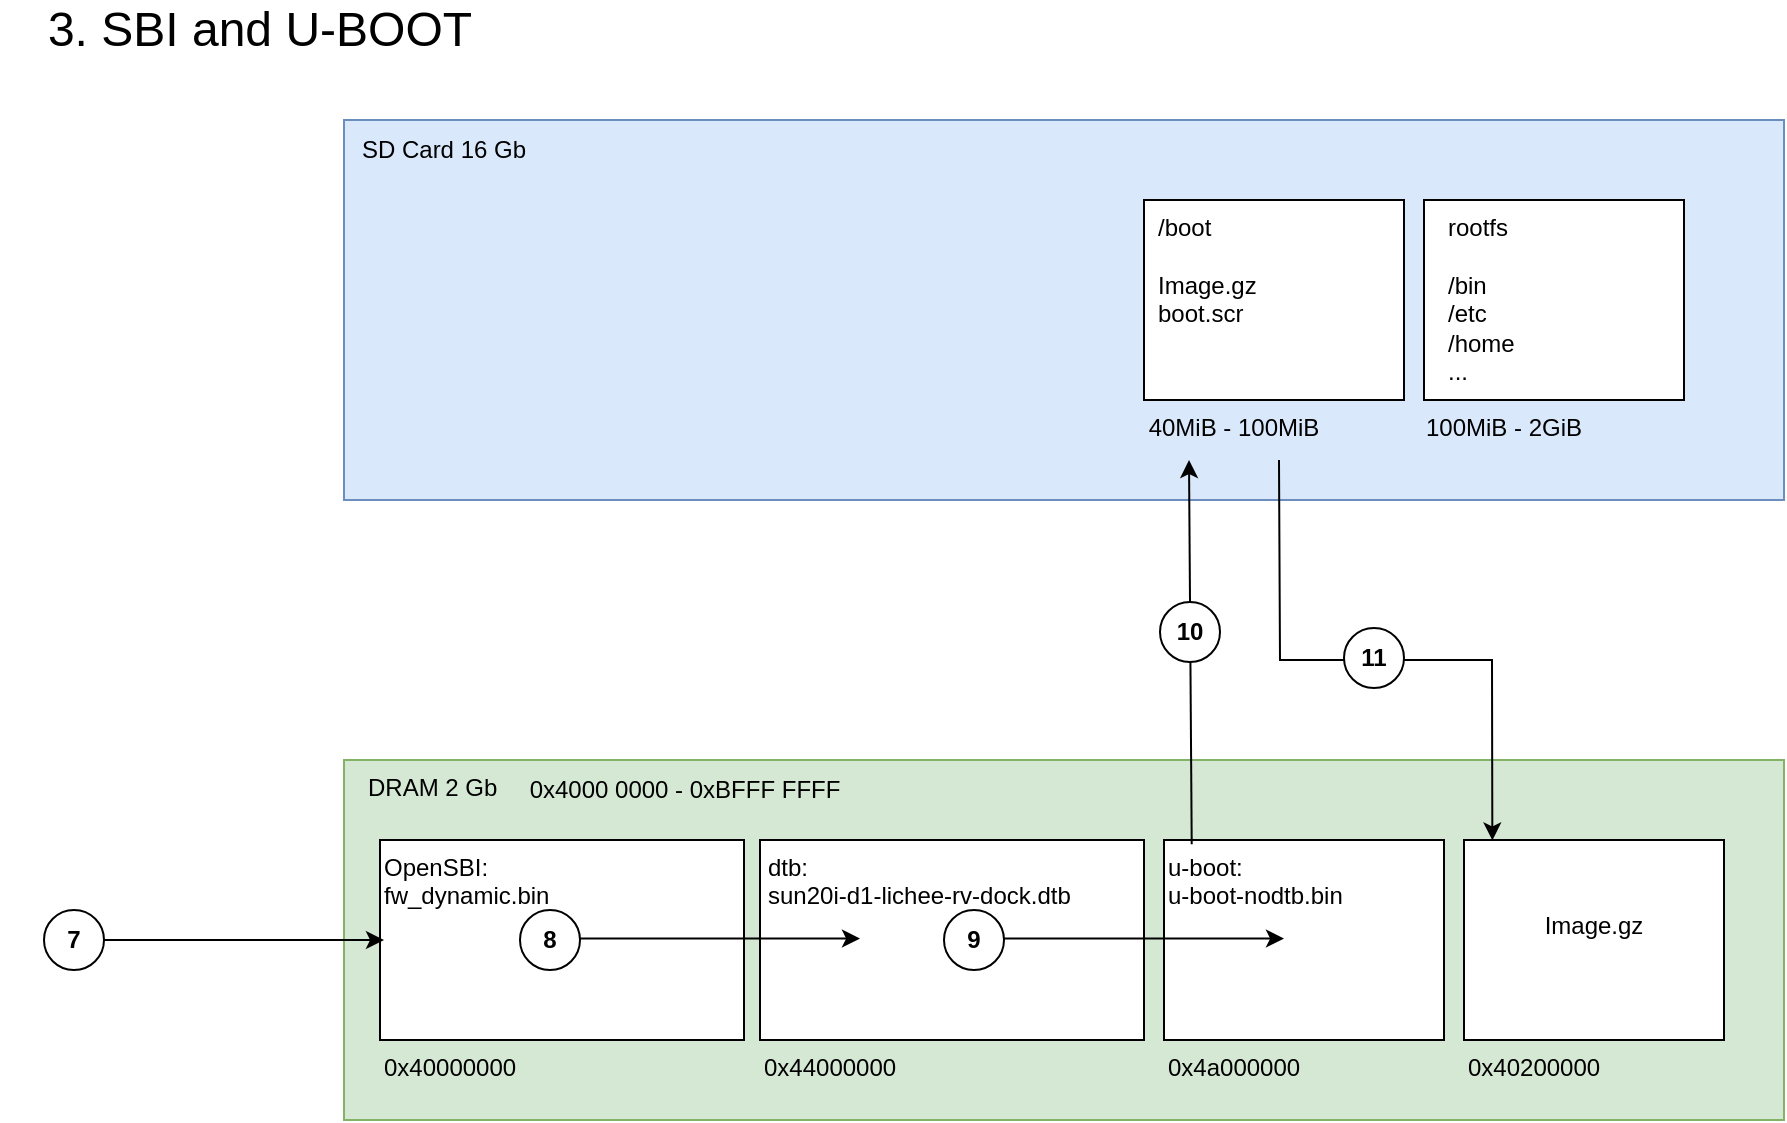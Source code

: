 <mxfile version="24.7.8">
  <diagram name="Page-1" id="-c6Ry725GxhYZqOuj7hc">
    <mxGraphModel dx="1985" dy="1298" grid="1" gridSize="10" guides="1" tooltips="1" connect="1" arrows="1" fold="1" page="1" pageScale="1" pageWidth="850" pageHeight="1100" math="0" shadow="0">
      <root>
        <mxCell id="0" />
        <mxCell id="1" parent="0" />
        <mxCell id="g0l_ifj-5Xz2NjAmxus5-114" value="" style="rounded=0;whiteSpace=wrap;html=1;connectable=0;fillColor=#d5e8d4;strokeColor=#82b366;labelBackgroundColor=none;" parent="1" vertex="1">
          <mxGeometry x="520" y="1420" width="720" height="180" as="geometry" />
        </mxCell>
        <mxCell id="g0l_ifj-5Xz2NjAmxus5-115" value="0x4000 0000 - 0xBFFF FFFF" style="text;html=1;align=center;verticalAlign=middle;resizable=0;points=[];autosize=1;strokeColor=none;fillColor=none;connectable=0;labelBackgroundColor=none;" parent="1" vertex="1">
          <mxGeometry x="600" y="1420" width="180" height="30" as="geometry" />
        </mxCell>
        <mxCell id="g0l_ifj-5Xz2NjAmxus5-117" value="" style="rounded=0;whiteSpace=wrap;html=1;connectable=0;fillColor=#dae8fc;strokeColor=#6c8ebf;labelBackgroundColor=none;" parent="1" vertex="1">
          <mxGeometry x="520" y="1100" width="720" height="190" as="geometry" />
        </mxCell>
        <mxCell id="g0l_ifj-5Xz2NjAmxus5-120" value="&lt;br&gt;&lt;div style=&quot;forced-color-adjust: none; color: rgb(0, 0, 0); font-family: Helvetica; font-size: 12px; font-style: normal; font-variant-ligatures: normal; font-variant-caps: normal; font-weight: 400; letter-spacing: normal; orphans: 2; text-align: center; text-indent: 0px; text-transform: none; widows: 2; word-spacing: 0px; -webkit-text-stroke-width: 0px; white-space: normal; text-decoration-thickness: initial; text-decoration-style: initial; text-decoration-color: initial;&quot;&gt;SD Card 16 Gb&lt;/div&gt;&lt;div&gt;&lt;br&gt;&lt;/div&gt;" style="text;html=1;align=center;verticalAlign=middle;whiteSpace=wrap;rounded=0;connectable=0;labelBackgroundColor=none;" parent="1" vertex="1">
          <mxGeometry x="520" y="1100" width="100" height="30" as="geometry" />
        </mxCell>
        <mxCell id="g0l_ifj-5Xz2NjAmxus5-123" value="&lt;div style=&quot;forced-color-adjust: none; color: rgb(0, 0, 0); font-family: Helvetica; font-size: 12px; font-style: normal; font-variant-ligatures: normal; font-variant-caps: normal; font-weight: 400; letter-spacing: normal; orphans: 2; text-align: center; text-indent: 0px; text-transform: none; widows: 2; word-spacing: 0px; -webkit-text-stroke-width: 0px; white-space: normal; text-decoration-thickness: initial; text-decoration-style: initial; text-decoration-color: initial;&quot;&gt;DRAM 2 Gb&lt;/div&gt;" style="text;whiteSpace=wrap;html=1;labelBackgroundColor=none;" parent="1" vertex="1">
          <mxGeometry x="530" y="1420" width="70" height="30" as="geometry" />
        </mxCell>
        <mxCell id="g0l_ifj-5Xz2NjAmxus5-124" value="100MiB - 2GiB" style="text;whiteSpace=wrap;align=center;labelBackgroundColor=none;" parent="1" vertex="1">
          <mxGeometry x="1050" y="1240" width="100" height="30" as="geometry" />
        </mxCell>
        <mxCell id="g0l_ifj-5Xz2NjAmxus5-125" value="&lt;div&gt;&lt;span style=&quot;forced-color-adjust: none; color: rgb(0, 0, 0); font-family: Helvetica; font-size: 12px; font-style: normal; font-variant-ligatures: normal; font-variant-caps: normal; font-weight: 400; letter-spacing: normal; orphans: 2; text-indent: 0px; text-transform: none; widows: 2; word-spacing: 0px; -webkit-text-stroke-width: 0px; white-space: normal; text-decoration-thickness: initial; text-decoration-style: initial; text-decoration-color: initial; float: none; display: inline !important;&quot;&gt;40MiB - 100MiB&lt;/span&gt;&lt;br style=&quot;forced-color-adjust: none; color: rgb(0, 0, 0); font-family: Helvetica; font-size: 12px; font-style: normal; font-variant-ligatures: normal; font-variant-caps: normal; font-weight: 400; letter-spacing: normal; orphans: 2; text-indent: 0px; text-transform: none; widows: 2; word-spacing: 0px; -webkit-text-stroke-width: 0px; white-space: normal; text-decoration-thickness: initial; text-decoration-style: initial; text-decoration-color: initial;&quot;&gt;&lt;/div&gt;" style="text;whiteSpace=wrap;html=1;align=center;labelBackgroundColor=none;" parent="1" vertex="1">
          <mxGeometry x="920" y="1240" width="90" height="30" as="geometry" />
        </mxCell>
        <mxCell id="g0l_ifj-5Xz2NjAmxus5-126" value="&lt;div&gt;&lt;br&gt;&lt;/div&gt;" style="rounded=0;whiteSpace=wrap;html=1;labelBackgroundColor=none;" parent="1" vertex="1">
          <mxGeometry x="920" y="1140" width="130" height="100" as="geometry" />
        </mxCell>
        <mxCell id="g0l_ifj-5Xz2NjAmxus5-127" value="" style="rounded=0;whiteSpace=wrap;html=1;labelBackgroundColor=none;" parent="1" vertex="1">
          <mxGeometry x="1060" y="1140" width="130" height="100" as="geometry" />
        </mxCell>
        <UserObject label="&lt;span style=&quot;color: rgb(0, 0, 0); font-family: Helvetica; font-size: 12px; font-style: normal; font-variant-ligatures: normal; font-variant-caps: normal; font-weight: 400; letter-spacing: normal; orphans: 2; text-indent: 0px; text-transform: none; widows: 2; word-spacing: 0px; -webkit-text-stroke-width: 0px; white-space: normal; text-decoration-thickness: initial; text-decoration-style: initial; text-decoration-color: initial; float: none; display: inline !important;&quot;&gt;/boot&lt;/span&gt;&lt;div&gt;&lt;span style=&quot;color: rgb(0, 0, 0); font-family: Helvetica; font-size: 12px; font-style: normal; font-variant-ligatures: normal; font-variant-caps: normal; font-weight: 400; letter-spacing: normal; orphans: 2; text-indent: 0px; text-transform: none; widows: 2; word-spacing: 0px; -webkit-text-stroke-width: 0px; white-space: normal; text-decoration-thickness: initial; text-decoration-style: initial; text-decoration-color: initial; float: none; display: inline !important;&quot;&gt;&lt;br&gt;&lt;/span&gt;&lt;/div&gt;&lt;div&gt;&lt;span style=&quot;color: rgb(0, 0, 0); font-family: Helvetica; font-size: 12px; font-style: normal; font-variant-ligatures: normal; font-variant-caps: normal; font-weight: 400; letter-spacing: normal; orphans: 2; text-indent: 0px; text-transform: none; widows: 2; word-spacing: 0px; -webkit-text-stroke-width: 0px; white-space: normal; text-decoration-thickness: initial; text-decoration-style: initial; text-decoration-color: initial; float: none; display: inline !important;&quot;&gt;Image.gz&lt;/span&gt;&lt;div style=&quot;forced-color-adjust: none; color: rgb(0, 0, 0); font-family: Helvetica; font-size: 12px; font-style: normal; font-variant-ligatures: normal; font-variant-caps: normal; font-weight: 400; letter-spacing: normal; orphans: 2; text-indent: 0px; text-transform: none; widows: 2; word-spacing: 0px; -webkit-text-stroke-width: 0px; white-space: normal; text-decoration-thickness: initial; text-decoration-style: initial; text-decoration-color: initial;&quot;&gt;boot.scr&lt;/div&gt;&lt;/div&gt;" id="g0l_ifj-5Xz2NjAmxus5-131">
          <mxCell style="text;whiteSpace=wrap;html=1;align=left;labelBackgroundColor=none;" parent="1" vertex="1">
            <mxGeometry x="925" y="1140" width="80" height="70" as="geometry" />
          </mxCell>
        </UserObject>
        <mxCell id="g0l_ifj-5Xz2NjAmxus5-132" value="rootfs&lt;br class=&quot;Apple-interchange-newline&quot;&gt;&lt;span style=&quot;color: rgb(0, 0, 0); font-family: Helvetica; font-size: 12px; font-style: normal; font-variant-ligatures: normal; font-variant-caps: normal; font-weight: 400; letter-spacing: normal; orphans: 2; text-indent: 0px; text-transform: none; widows: 2; word-spacing: 0px; -webkit-text-stroke-width: 0px; white-space: normal; text-decoration-thickness: initial; text-decoration-style: initial; text-decoration-color: initial; float: none; display: inline !important;&quot;&gt;&lt;br&gt;&lt;/span&gt;&lt;div&gt;&lt;span style=&quot;color: rgb(0, 0, 0); font-family: Helvetica; font-size: 12px; font-style: normal; font-variant-ligatures: normal; font-variant-caps: normal; font-weight: 400; letter-spacing: normal; orphans: 2; text-indent: 0px; text-transform: none; widows: 2; word-spacing: 0px; -webkit-text-stroke-width: 0px; white-space: normal; text-decoration-thickness: initial; text-decoration-style: initial; text-decoration-color: initial; float: none; display: inline !important;&quot;&gt;/bin&lt;/span&gt;&lt;div style=&quot;forced-color-adjust: none; color: rgb(0, 0, 0); font-family: Helvetica; font-size: 12px; font-style: normal; font-variant-ligatures: normal; font-variant-caps: normal; font-weight: 400; letter-spacing: normal; orphans: 2; text-indent: 0px; text-transform: none; widows: 2; word-spacing: 0px; -webkit-text-stroke-width: 0px; white-space: normal; text-decoration-thickness: initial; text-decoration-style: initial; text-decoration-color: initial;&quot;&gt;/etc&lt;/div&gt;&lt;div style=&quot;forced-color-adjust: none; color: rgb(0, 0, 0); font-family: Helvetica; font-size: 12px; font-style: normal; font-variant-ligatures: normal; font-variant-caps: normal; font-weight: 400; letter-spacing: normal; orphans: 2; text-indent: 0px; text-transform: none; widows: 2; word-spacing: 0px; -webkit-text-stroke-width: 0px; white-space: normal; text-decoration-thickness: initial; text-decoration-style: initial; text-decoration-color: initial;&quot;&gt;/home&lt;/div&gt;&lt;div style=&quot;forced-color-adjust: none; color: rgb(0, 0, 0); font-family: Helvetica; font-size: 12px; font-style: normal; font-variant-ligatures: normal; font-variant-caps: normal; font-weight: 400; letter-spacing: normal; orphans: 2; text-indent: 0px; text-transform: none; widows: 2; word-spacing: 0px; -webkit-text-stroke-width: 0px; white-space: normal; text-decoration-thickness: initial; text-decoration-style: initial; text-decoration-color: initial;&quot;&gt;...&lt;/div&gt;&lt;/div&gt;" style="text;whiteSpace=wrap;html=1;align=left;labelBackgroundColor=none;" parent="1" vertex="1">
          <mxGeometry x="1070" y="1140" width="70" height="100" as="geometry" />
        </mxCell>
        <mxCell id="g0l_ifj-5Xz2NjAmxus5-137" value="3. SBI and U-BOOT" style="text;html=1;align=center;verticalAlign=middle;whiteSpace=wrap;rounded=0;fontSize=24;labelBackgroundColor=none;" parent="1" vertex="1">
          <mxGeometry x="348" y="1040" width="260" height="30" as="geometry" />
        </mxCell>
        <mxCell id="g0l_ifj-5Xz2NjAmxus5-142" value="" style="rounded=0;whiteSpace=wrap;html=1;connectable=0;labelBackgroundColor=none;" parent="1" vertex="1">
          <mxGeometry x="538" y="1460" width="182" height="100" as="geometry" />
        </mxCell>
        <mxCell id="g0l_ifj-5Xz2NjAmxus5-143" value="&lt;span style=&quot;color: rgb(0, 0, 0); font-family: Helvetica; font-size: 12px; font-style: normal; font-variant-ligatures: normal; font-variant-caps: normal; font-weight: 400; letter-spacing: normal; orphans: 2; text-align: center; text-indent: 0px; text-transform: none; widows: 2; word-spacing: 0px; -webkit-text-stroke-width: 0px; white-space: normal; text-decoration-thickness: initial; text-decoration-style: initial; text-decoration-color: initial; float: none; display: inline !important;&quot;&gt;0x40000000&lt;/span&gt;" style="text;whiteSpace=wrap;html=1;labelBackgroundColor=none;" parent="1" vertex="1">
          <mxGeometry x="538" y="1560" width="100" height="30" as="geometry" />
        </mxCell>
        <UserObject label="&lt;div style=&quot;forced-color-adjust: none; color: rgb(0, 0, 0); font-family: Helvetica; font-size: 12px; font-style: normal; font-variant-ligatures: normal; font-variant-caps: normal; font-weight: 400; letter-spacing: normal; orphans: 2; text-align: left; text-indent: 0px; text-transform: none; widows: 2; word-spacing: 0px; -webkit-text-stroke-width: 0px; white-space: normal; text-decoration-thickness: initial; text-decoration-style: initial; text-decoration-color: initial;&quot;&gt;OpenSBI:&amp;nbsp;&lt;/div&gt;&lt;div style=&quot;forced-color-adjust: none; color: rgb(0, 0, 0); font-family: Helvetica; font-size: 12px; font-style: normal; font-variant-ligatures: normal; font-variant-caps: normal; font-weight: 400; letter-spacing: normal; orphans: 2; text-align: left; text-indent: 0px; text-transform: none; widows: 2; word-spacing: 0px; -webkit-text-stroke-width: 0px; white-space: normal; text-decoration-thickness: initial; text-decoration-style: initial; text-decoration-color: initial;&quot;&gt;fw_dynamic.bin&lt;/div&gt;" id="g0l_ifj-5Xz2NjAmxus5-144">
          <mxCell style="text;whiteSpace=wrap;html=1;labelBackgroundColor=none;" parent="1" vertex="1">
            <mxGeometry x="538" y="1460" width="152" height="30" as="geometry" />
          </mxCell>
        </UserObject>
        <mxCell id="g0l_ifj-5Xz2NjAmxus5-145" value="" style="rounded=0;whiteSpace=wrap;html=1;connectable=0;labelBackgroundColor=none;" parent="1" vertex="1">
          <mxGeometry x="728" y="1460" width="192" height="100" as="geometry" />
        </mxCell>
        <UserObject label="&lt;div style=&quot;forced-color-adjust: none; color: rgb(0, 0, 0); font-family: Helvetica; font-size: 12px; font-style: normal; font-variant-ligatures: normal; font-variant-caps: normal; font-weight: 400; letter-spacing: normal; orphans: 2; text-align: left; text-indent: 0px; text-transform: none; widows: 2; word-spacing: 0px; -webkit-text-stroke-width: 0px; white-space: normal; text-decoration-thickness: initial; text-decoration-style: initial; text-decoration-color: initial;&quot;&gt;dtb:&amp;nbsp;&lt;/div&gt;&lt;div style=&quot;forced-color-adjust: none; color: rgb(0, 0, 0); font-family: Helvetica; font-size: 12px; font-style: normal; font-variant-ligatures: normal; font-variant-caps: normal; font-weight: 400; letter-spacing: normal; orphans: 2; text-align: left; text-indent: 0px; text-transform: none; widows: 2; word-spacing: 0px; -webkit-text-stroke-width: 0px; white-space: normal; text-decoration-thickness: initial; text-decoration-style: initial; text-decoration-color: initial;&quot;&gt;sun20i-d1-lichee-rv-dock.dtb&lt;/div&gt;" id="g0l_ifj-5Xz2NjAmxus5-146">
          <mxCell style="text;whiteSpace=wrap;html=1;labelBackgroundColor=none;" parent="1" vertex="1">
            <mxGeometry x="730" y="1460" width="182" height="30" as="geometry" />
          </mxCell>
        </UserObject>
        <mxCell id="g0l_ifj-5Xz2NjAmxus5-147" value="" style="rounded=0;whiteSpace=wrap;html=1;connectable=0;labelBackgroundColor=none;" parent="1" vertex="1">
          <mxGeometry x="930" y="1460" width="140" height="100" as="geometry" />
        </mxCell>
        <UserObject label="&lt;span style=&quot;color: rgb(0, 0, 0); font-family: Helvetica; font-size: 12px; font-style: normal; font-variant-ligatures: normal; font-variant-caps: normal; font-weight: 400; letter-spacing: normal; orphans: 2; text-align: left; text-indent: 0px; text-transform: none; widows: 2; word-spacing: 0px; -webkit-text-stroke-width: 0px; white-space: normal; text-decoration-thickness: initial; text-decoration-style: initial; text-decoration-color: initial; float: none; display: inline !important;&quot;&gt;u-boot:&amp;nbsp;&lt;/span&gt;&lt;div&gt;&lt;span style=&quot;color: rgb(0, 0, 0); font-family: Helvetica; font-size: 12px; font-style: normal; font-variant-ligatures: normal; font-variant-caps: normal; font-weight: 400; letter-spacing: normal; orphans: 2; text-align: left; text-indent: 0px; text-transform: none; widows: 2; word-spacing: 0px; -webkit-text-stroke-width: 0px; white-space: normal; text-decoration-thickness: initial; text-decoration-style: initial; text-decoration-color: initial; float: none; display: inline !important;&quot;&gt;u-boot-nodtb.bin&lt;/span&gt;&lt;/div&gt;" id="g0l_ifj-5Xz2NjAmxus5-148">
          <mxCell style="text;whiteSpace=wrap;html=1;labelBackgroundColor=none;" parent="1" vertex="1">
            <mxGeometry x="930" y="1460" width="140" height="30" as="geometry" />
          </mxCell>
        </UserObject>
        <mxCell id="g0l_ifj-5Xz2NjAmxus5-149" value="&lt;span style=&quot;color: rgb(0, 0, 0); font-family: Helvetica; font-size: 12px; font-style: normal; font-variant-ligatures: normal; font-variant-caps: normal; font-weight: 400; letter-spacing: normal; orphans: 2; text-align: center; text-indent: 0px; text-transform: none; widows: 2; word-spacing: 0px; -webkit-text-stroke-width: 0px; white-space: normal; text-decoration-thickness: initial; text-decoration-style: initial; text-decoration-color: initial; float: none; display: inline !important;&quot;&gt;0x44000000&lt;/span&gt;" style="text;whiteSpace=wrap;html=1;labelBackgroundColor=none;" parent="1" vertex="1">
          <mxGeometry x="728" y="1560" width="100" height="20" as="geometry" />
        </mxCell>
        <mxCell id="g0l_ifj-5Xz2NjAmxus5-150" value="&lt;span style=&quot;color: rgb(0, 0, 0); font-family: Helvetica; font-size: 12px; font-style: normal; font-variant-ligatures: normal; font-variant-caps: normal; font-weight: 400; letter-spacing: normal; orphans: 2; text-align: center; text-indent: 0px; text-transform: none; widows: 2; word-spacing: 0px; -webkit-text-stroke-width: 0px; white-space: normal; text-decoration-thickness: initial; text-decoration-style: initial; text-decoration-color: initial; float: none; display: inline !important;&quot;&gt;0x4a000000&lt;/span&gt;" style="text;whiteSpace=wrap;html=1;labelBackgroundColor=none;" parent="1" vertex="1">
          <mxGeometry x="930" y="1560" width="80" height="30" as="geometry" />
        </mxCell>
        <mxCell id="g0l_ifj-5Xz2NjAmxus5-155" value="" style="endArrow=classic;html=1;rounded=0;labelBackgroundColor=none;" parent="1" edge="1">
          <mxGeometry width="50" height="50" relative="1" as="geometry">
            <mxPoint x="400" y="1510" as="sourcePoint" />
            <mxPoint x="540" y="1510" as="targetPoint" />
          </mxGeometry>
        </mxCell>
        <mxCell id="g0l_ifj-5Xz2NjAmxus5-156" value="7" style="ellipse;whiteSpace=wrap;html=1;aspect=fixed;fontStyle=1;connectable=0;labelBackgroundColor=none;" parent="1" vertex="1">
          <mxGeometry x="370" y="1495" width="30" height="30" as="geometry" />
        </mxCell>
        <mxCell id="g0l_ifj-5Xz2NjAmxus5-157" value="" style="endArrow=classic;html=1;rounded=0;labelBackgroundColor=none;" parent="1" edge="1">
          <mxGeometry width="50" height="50" relative="1" as="geometry">
            <mxPoint x="638" y="1509.29" as="sourcePoint" />
            <mxPoint x="778" y="1509.29" as="targetPoint" />
          </mxGeometry>
        </mxCell>
        <mxCell id="g0l_ifj-5Xz2NjAmxus5-158" value="" style="endArrow=classic;html=1;rounded=0;labelBackgroundColor=none;" parent="1" edge="1">
          <mxGeometry width="50" height="50" relative="1" as="geometry">
            <mxPoint x="850" y="1509.29" as="sourcePoint" />
            <mxPoint x="990" y="1509.29" as="targetPoint" />
          </mxGeometry>
        </mxCell>
        <mxCell id="g0l_ifj-5Xz2NjAmxus5-159" value="8" style="ellipse;whiteSpace=wrap;html=1;aspect=fixed;fontStyle=1;connectable=0;labelBackgroundColor=none;" parent="1" vertex="1">
          <mxGeometry x="608" y="1495" width="30" height="30" as="geometry" />
        </mxCell>
        <mxCell id="g0l_ifj-5Xz2NjAmxus5-160" value="9" style="ellipse;whiteSpace=wrap;html=1;aspect=fixed;fontStyle=1;connectable=0;labelBackgroundColor=none;" parent="1" vertex="1">
          <mxGeometry x="820" y="1495" width="30" height="30" as="geometry" />
        </mxCell>
        <mxCell id="g0l_ifj-5Xz2NjAmxus5-161" value="" style="endArrow=classic;html=1;rounded=0;exitX=0.099;exitY=0.071;exitDx=0;exitDy=0;exitPerimeter=0;entryX=0.25;entryY=1;entryDx=0;entryDy=0;labelBackgroundColor=none;" parent="1" source="g0l_ifj-5Xz2NjAmxus5-148" target="g0l_ifj-5Xz2NjAmxus5-125" edge="1">
          <mxGeometry width="50" height="50" relative="1" as="geometry">
            <mxPoint x="900" y="1350" as="sourcePoint" />
            <mxPoint x="1040" y="1350" as="targetPoint" />
          </mxGeometry>
        </mxCell>
        <mxCell id="g0l_ifj-5Xz2NjAmxus5-162" value="10" style="ellipse;whiteSpace=wrap;html=1;aspect=fixed;fontStyle=1;connectable=0;labelBackgroundColor=none;" parent="1" vertex="1">
          <mxGeometry x="928" y="1341" width="30" height="30" as="geometry" />
        </mxCell>
        <UserObject label="&#xa;&lt;span style=&quot;forced-color-adjust: none; color: rgb(0, 0, 0); font-family: Helvetica; font-size: 12px; font-style: normal; font-variant-ligatures: normal; font-variant-caps: normal; font-weight: 400; letter-spacing: normal; orphans: 2; text-align: left; text-indent: 0px; text-transform: none; widows: 2; word-spacing: 0px; -webkit-text-stroke-width: 0px; white-space: normal; text-decoration-thickness: initial; text-decoration-style: initial; text-decoration-color: initial; float: none; display: inline !important;&quot;&gt;Image.gz&lt;/span&gt;&lt;br class=&quot;Apple-interchange-newline&quot;&gt;&#xa;&#xa;" id="g0l_ifj-5Xz2NjAmxus5-163">
          <mxCell style="rounded=0;whiteSpace=wrap;html=1;labelBackgroundColor=none;" parent="1" vertex="1">
            <mxGeometry x="1080" y="1460" width="130" height="100" as="geometry" />
          </mxCell>
        </UserObject>
        <mxCell id="g0l_ifj-5Xz2NjAmxus5-164" value="" style="endArrow=classic;html=1;rounded=0;exitX=0.75;exitY=1;exitDx=0;exitDy=0;entryX=0.109;entryY=0.002;entryDx=0;entryDy=0;entryPerimeter=0;labelBackgroundColor=none;" parent="1" source="g0l_ifj-5Xz2NjAmxus5-125" target="g0l_ifj-5Xz2NjAmxus5-163" edge="1">
          <mxGeometry width="50" height="50" relative="1" as="geometry">
            <mxPoint x="1161" y="1482" as="sourcePoint" />
            <mxPoint x="1160" y="1290" as="targetPoint" />
            <Array as="points">
              <mxPoint x="988" y="1370" />
              <mxPoint x="1094" y="1370" />
            </Array>
          </mxGeometry>
        </mxCell>
        <mxCell id="g0l_ifj-5Xz2NjAmxus5-165" value="11" style="ellipse;whiteSpace=wrap;html=1;aspect=fixed;fontStyle=1;connectable=0;labelBackgroundColor=none;" parent="1" vertex="1">
          <mxGeometry x="1020" y="1354" width="30" height="30" as="geometry" />
        </mxCell>
        <mxCell id="g0l_ifj-5Xz2NjAmxus5-263" value="0x40200000" style="text;whiteSpace=wrap;labelBackgroundColor=none;" parent="1" vertex="1">
          <mxGeometry x="1080" y="1560" width="100" height="30" as="geometry" />
        </mxCell>
      </root>
    </mxGraphModel>
  </diagram>
</mxfile>

